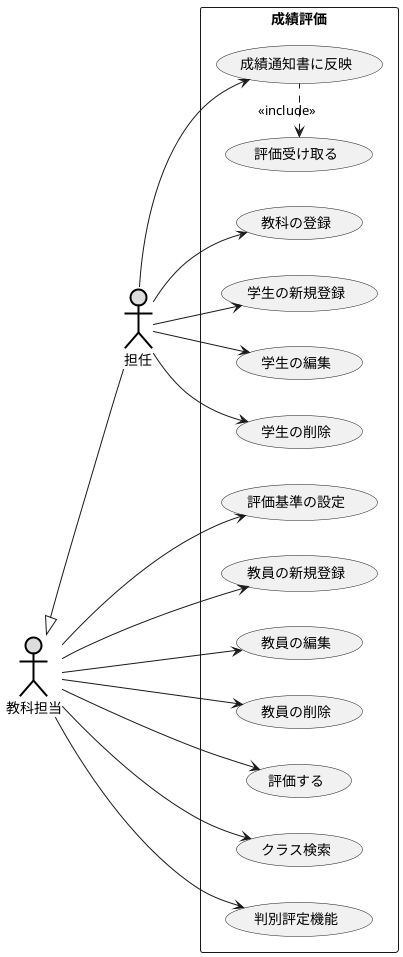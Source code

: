 @startuml ユースケース図
left to right direction
actor 教科担当#DDDDDD;line:black;line.bold;
actor 担任#DDDDDD;line:black;line.bold;
rectangle 成績評価{
' usecase ログイン
usecase 教科の登録
usecase 評価基準の設定
usecase 教員の新規登録
usecase 教員の編集
usecase 学生の新規登録
usecase 学生の編集
usecase 教員の削除
usecase 学生の削除
usecase 評価する
usecase 評価受け取る
usecase 成績通知書に反映
usecase クラス検索
usecase 判別評定機能
}
教科担当-->評価基準の設定
教科担当-->評価する
教科担当<|--担任
教科担当-->教員の新規登録
教科担当-->教員の編集
教科担当-->教員の削除
教科担当-->クラス検索
教科担当-->判別評定機能
担任-->教科の登録
担任-->学生の新規登録
担任-->学生の編集
担任-->学生の削除
評価受け取る<. 成績通知書に反映: << include >>
' 評価受け取る<.評価する
' 学生の編集<.学生の新規登録
' 学生の削除<.学生の新規登録
' 教員の編集<.教員の新規登録
' 教員の削除<.教員の新規登録
' 評価受け取る.>成績通知書に反映
担任-->成績通知書に反映
@enduml